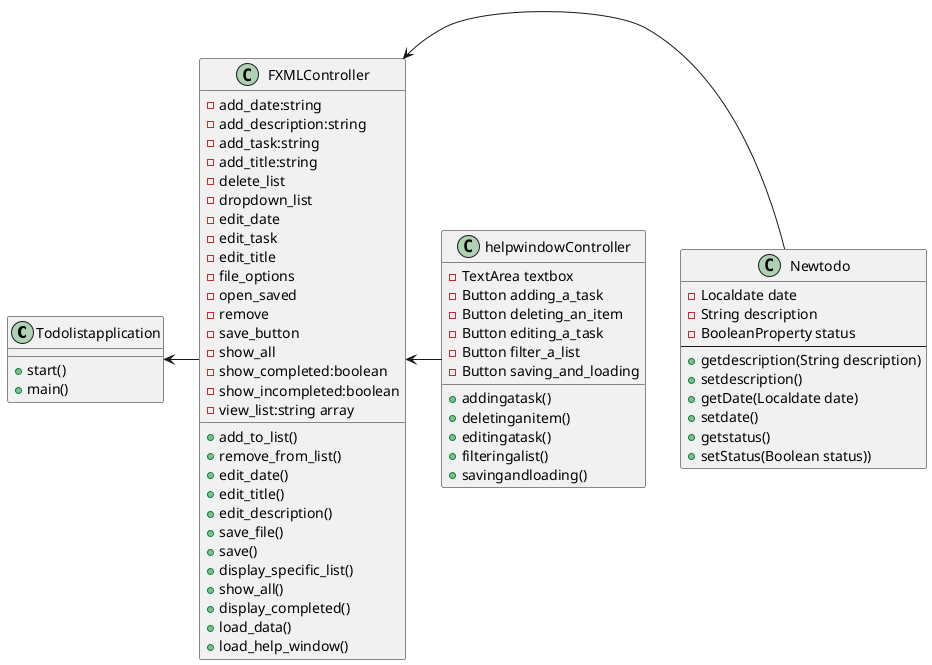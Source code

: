 @startuml
class Todolistapplication{
+start()
+main()
}
class FXMLController{

-add_date:string
-add_description:string
-add_task:string
-add_title:string
-delete_list
-dropdown_list
-edit_date
-edit_task
-edit_title
-file_options
-open_saved
-remove
-save_button
-show_all
-show_completed:boolean
-show_incompleted:boolean
-view_list:string array


+add_to_list()
+remove_from_list()
+edit_date()
+edit_title()
+edit_description()
+save_file()
+save()
+display_specific_list()
+show_all()
+display_completed()
+load_data()
+load_help_window()
}

class Newtodo{
-Localdate date
-String description
-BooleanProperty status
--
+getdescription(String description)
+setdescription()
+getDate(Localdate date)
+setdate()
+getstatus()
+setStatus(Boolean status))
}
 FXMLController<-Newtodo
 FXMLController<-helpwindowController
 Todolistapplication<-FXMLController


 class helpwindowController{
     -TextArea textbox
     -Button adding_a_task
     -Button deleting_an_item
     -Button editing_a_task
     -Button filter_a_list
     -Button saving_and_loading
     +addingatask()
     +deletinganitem()
     +editingatask()
     +filteringalist()
     +savingandloading()
 }
@enduml